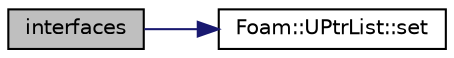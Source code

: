 digraph "interfaces"
{
  bgcolor="transparent";
  edge [fontname="Helvetica",fontsize="10",labelfontname="Helvetica",labelfontsize="10"];
  node [fontname="Helvetica",fontsize="10",shape=record];
  rankdir="LR";
  Node1 [label="interfaces",height=0.2,width=0.4,color="black", fillcolor="grey75", style="filled", fontcolor="black"];
  Node1 -> Node2 [color="midnightblue",fontsize="10",style="solid",fontname="Helvetica"];
  Node2 [label="Foam::UPtrList::set",height=0.2,width=0.4,color="black",URL="$a02764.html#affa9210cfaa91a145f3a9618d4ef3baf",tooltip="Is element set. "];
}
